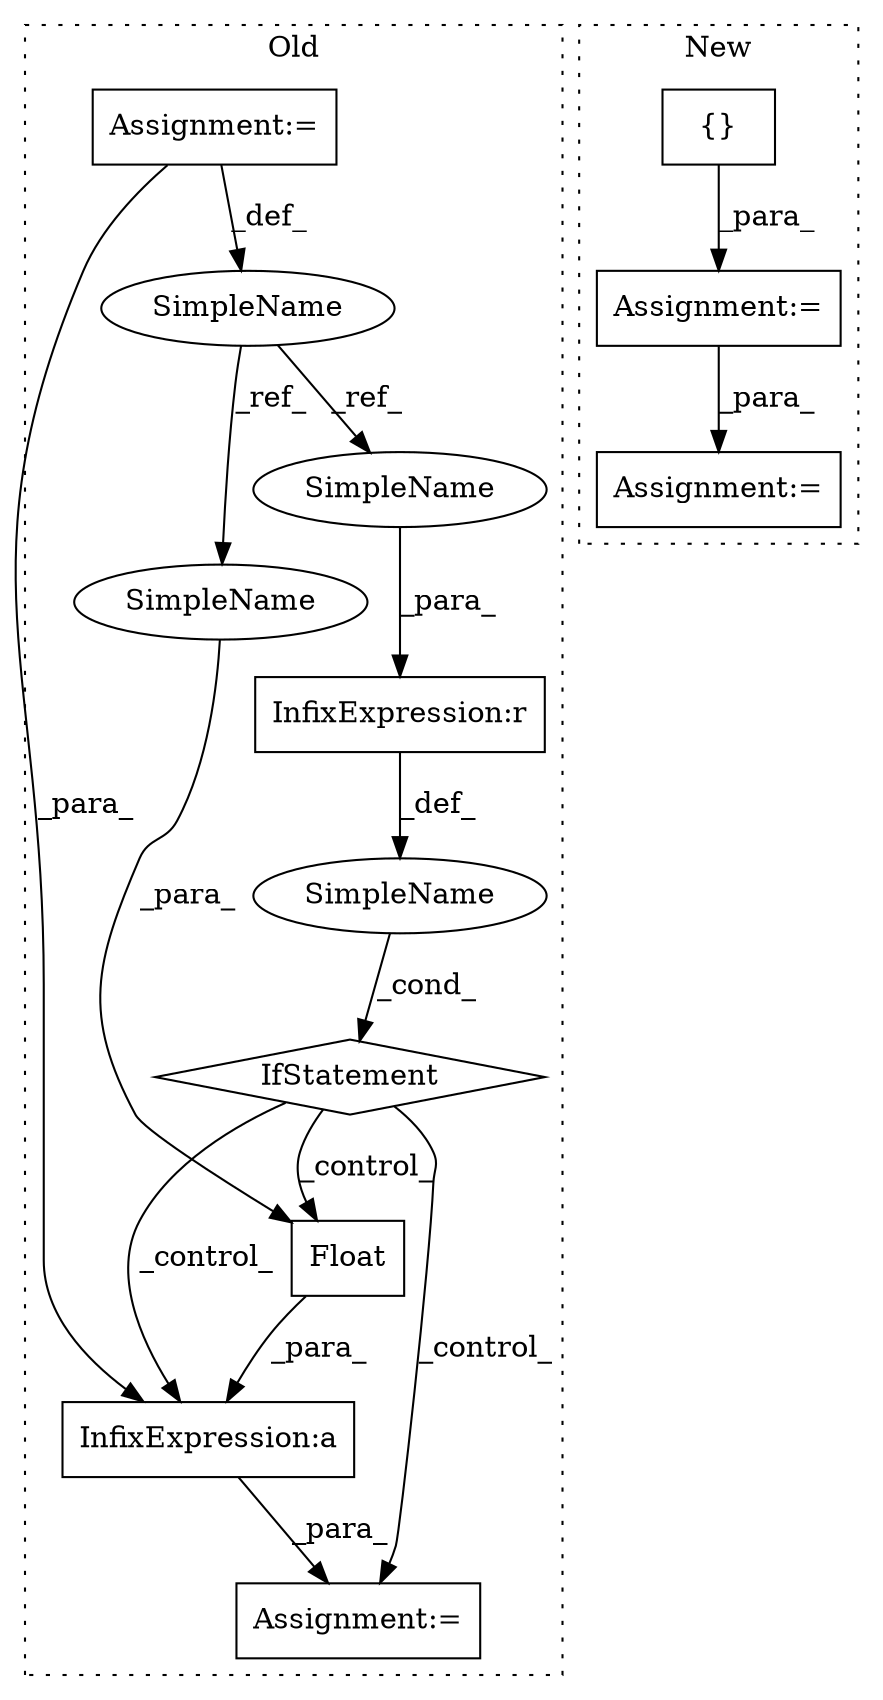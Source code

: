 digraph G {
subgraph cluster0 {
1 [label="Float" a="32" s="668,682" l="6,1" shape="box"];
4 [label="Assignment:=" a="7" s="666" l="1" shape="box"];
6 [label="IfStatement" a="25" s="593,651" l="4,2" shape="diamond"];
7 [label="SimpleName" a="42" s="" l="" shape="ellipse"];
8 [label="Assignment:=" a="7" s="395" l="1" shape="box"];
9 [label="SimpleName" a="42" s="387" l="8" shape="ellipse"];
10 [label="InfixExpression:r" a="27" s="610" l="3" shape="box"];
11 [label="InfixExpression:a" a="27" s="683" l="3" shape="box"];
12 [label="SimpleName" a="42" s="613" l="8" shape="ellipse"];
13 [label="SimpleName" a="42" s="674" l="8" shape="ellipse"];
label = "Old";
style="dotted";
}
subgraph cluster1 {
2 [label="{}" a="4" s="507,517" l="1,1" shape="box"];
3 [label="Assignment:=" a="7" s="497" l="1" shape="box"];
5 [label="Assignment:=" a="7" s="745" l="1" shape="box"];
label = "New";
style="dotted";
}
1 -> 11 [label="_para_"];
2 -> 3 [label="_para_"];
3 -> 5 [label="_para_"];
6 -> 11 [label="_control_"];
6 -> 1 [label="_control_"];
6 -> 4 [label="_control_"];
7 -> 6 [label="_cond_"];
8 -> 9 [label="_def_"];
8 -> 11 [label="_para_"];
9 -> 12 [label="_ref_"];
9 -> 13 [label="_ref_"];
10 -> 7 [label="_def_"];
11 -> 4 [label="_para_"];
12 -> 10 [label="_para_"];
13 -> 1 [label="_para_"];
}